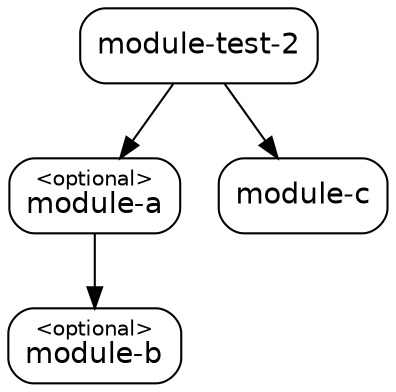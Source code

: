 digraph "module-test-2" {
  node [shape="box",style="rounded",fontname="Helvetica",fontsize="14"]
  edge [fontsize="10",fontname="Helvetica"]

  // Node Definitions:
  "com.github.ferstl:module-a:jar"[label=<<font point-size="10">&lt;optional&gt;</font><br/>module-a>]
  "com.github.ferstl:module-b:jar"[label=<<font point-size="10">&lt;optional&gt;</font><br/>module-b>]
  "com.github.ferstl:module-test-2:jar"[label=<module-test-2>]
  "com.github.ferstl:module-c:jar"[label=<module-c>]

  // Edge Definitions:
  "com.github.ferstl:module-a:jar" -> "com.github.ferstl:module-b:jar"
  "com.github.ferstl:module-test-2:jar" -> "com.github.ferstl:module-a:jar"
  "com.github.ferstl:module-test-2:jar" -> "com.github.ferstl:module-c:jar"
}